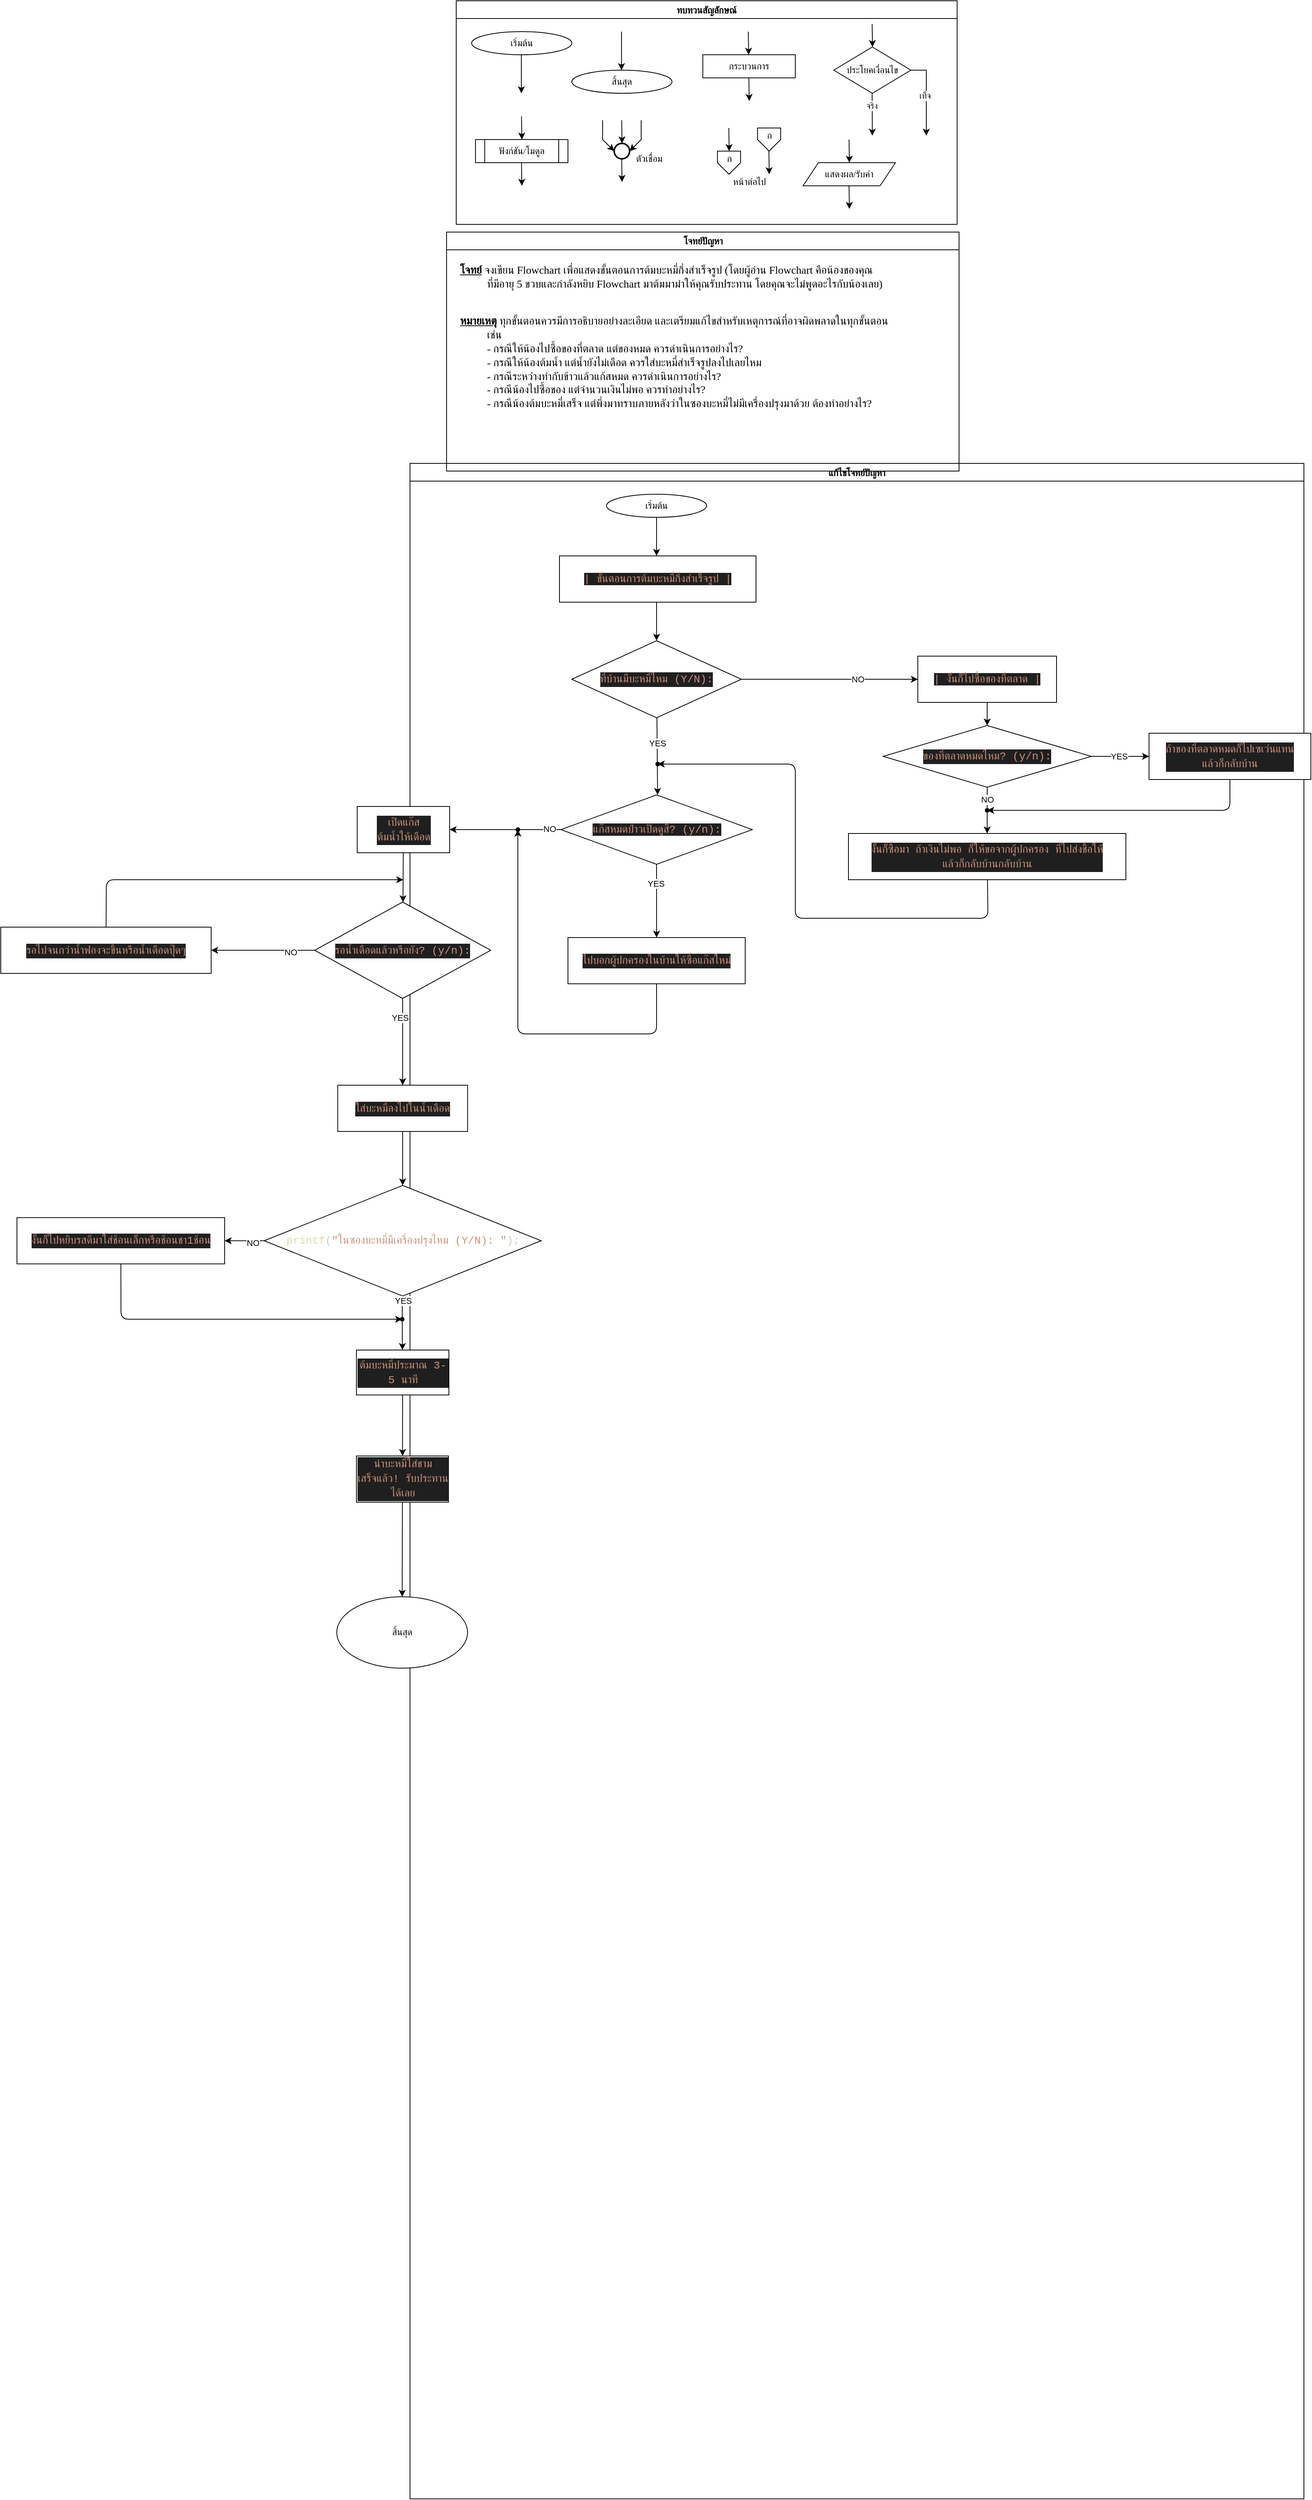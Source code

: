 <mxfile>
    <diagram name="Page-1" id="G9rKye1Th7vHjUczRojg">
        <mxGraphModel dx="3332" dy="1308" grid="1" gridSize="10" guides="1" tooltips="1" connect="1" arrows="1" fold="1" page="1" pageScale="1" pageWidth="850" pageHeight="1100" math="0" shadow="0">
            <root>
                <mxCell id="0"/>
                <mxCell id="1" parent="0"/>
                <mxCell id="rg5Aghk0mV44OCFlNQM7-1" value="ทบทวนสัญลักษณ์" style="swimlane;fontFamily=Sarabun;fontSource=https%3A%2F%2Ffonts.googleapis.com%2Fcss%3Ffamily%3DSarabun;" parent="1" vertex="1">
                    <mxGeometry x="-720" y="20" width="650" height="290" as="geometry"/>
                </mxCell>
                <mxCell id="rg5Aghk0mV44OCFlNQM7-2" value="&lt;font data-font-src=&quot;https://fonts.googleapis.com/css?family=Sarabun&quot; face=&quot;Sarabun&quot;&gt;เริ่มต้น&lt;/font&gt;" style="ellipse;whiteSpace=wrap;html=1;" parent="rg5Aghk0mV44OCFlNQM7-1" vertex="1">
                    <mxGeometry x="20" y="40" width="130" height="30" as="geometry"/>
                </mxCell>
                <mxCell id="rg5Aghk0mV44OCFlNQM7-3" value="" style="endArrow=classic;html=1;rounded=0;" parent="rg5Aghk0mV44OCFlNQM7-1" edge="1">
                    <mxGeometry width="50" height="50" relative="1" as="geometry">
                        <mxPoint x="84.5" y="70" as="sourcePoint"/>
                        <mxPoint x="84.5" y="120" as="targetPoint"/>
                    </mxGeometry>
                </mxCell>
                <mxCell id="rg5Aghk0mV44OCFlNQM7-4" value="&lt;font face=&quot;Sarabun&quot;&gt;สิ้นสุด&lt;/font&gt;" style="ellipse;whiteSpace=wrap;html=1;" parent="rg5Aghk0mV44OCFlNQM7-1" vertex="1">
                    <mxGeometry x="150" y="90" width="130" height="30" as="geometry"/>
                </mxCell>
                <mxCell id="rg5Aghk0mV44OCFlNQM7-5" value="" style="endArrow=classic;html=1;rounded=0;" parent="rg5Aghk0mV44OCFlNQM7-1" edge="1">
                    <mxGeometry width="50" height="50" relative="1" as="geometry">
                        <mxPoint x="214.5" y="40" as="sourcePoint"/>
                        <mxPoint x="214.5" y="90" as="targetPoint"/>
                    </mxGeometry>
                </mxCell>
                <mxCell id="rg5Aghk0mV44OCFlNQM7-6" value="กระบวนการ" style="rounded=0;whiteSpace=wrap;html=1;fontFamily=Sarabun;fontSource=https%3A%2F%2Ffonts.googleapis.com%2Fcss%3Ffamily%3DSarabun;" parent="rg5Aghk0mV44OCFlNQM7-1" vertex="1">
                    <mxGeometry x="320" y="70" width="120" height="30" as="geometry"/>
                </mxCell>
                <mxCell id="rg5Aghk0mV44OCFlNQM7-7" value="" style="endArrow=classic;html=1;rounded=0;" parent="rg5Aghk0mV44OCFlNQM7-1" edge="1">
                    <mxGeometry width="50" height="50" relative="1" as="geometry">
                        <mxPoint x="379" y="40" as="sourcePoint"/>
                        <mxPoint x="379.5" y="70" as="targetPoint"/>
                    </mxGeometry>
                </mxCell>
                <mxCell id="rg5Aghk0mV44OCFlNQM7-8" value="" style="endArrow=classic;html=1;rounded=0;" parent="rg5Aghk0mV44OCFlNQM7-1" edge="1">
                    <mxGeometry width="50" height="50" relative="1" as="geometry">
                        <mxPoint x="379.75" y="100" as="sourcePoint"/>
                        <mxPoint x="380.25" y="130" as="targetPoint"/>
                    </mxGeometry>
                </mxCell>
                <mxCell id="rg5Aghk0mV44OCFlNQM7-9" value="ประโยคเงื่อนไข" style="rhombus;whiteSpace=wrap;html=1;fontFamily=Sarabun;fontSource=https%3A%2F%2Ffonts.googleapis.com%2Fcss%3Ffamily%3DSarabun;" parent="rg5Aghk0mV44OCFlNQM7-1" vertex="1">
                    <mxGeometry x="490" y="60" width="100" height="60" as="geometry"/>
                </mxCell>
                <mxCell id="rg5Aghk0mV44OCFlNQM7-10" value="" style="endArrow=classic;html=1;rounded=0;" parent="rg5Aghk0mV44OCFlNQM7-1" edge="1">
                    <mxGeometry width="50" height="50" relative="1" as="geometry">
                        <mxPoint x="539.71" y="30" as="sourcePoint"/>
                        <mxPoint x="540.21" y="60" as="targetPoint"/>
                    </mxGeometry>
                </mxCell>
                <mxCell id="rg5Aghk0mV44OCFlNQM7-11" value="" style="endArrow=classic;html=1;rounded=0;" parent="rg5Aghk0mV44OCFlNQM7-1" edge="1">
                    <mxGeometry width="50" height="50" relative="1" as="geometry">
                        <mxPoint x="539.71" y="120" as="sourcePoint"/>
                        <mxPoint x="540" y="175" as="targetPoint"/>
                    </mxGeometry>
                </mxCell>
                <mxCell id="rg5Aghk0mV44OCFlNQM7-12" value="จริง" style="edgeLabel;html=1;align=center;verticalAlign=middle;resizable=0;points=[];fontFamily=Sarabun;fontSource=https%3A%2F%2Ffonts.googleapis.com%2Fcss%3Ffamily%3DSarabun;" parent="rg5Aghk0mV44OCFlNQM7-11" vertex="1" connectable="0">
                    <mxGeometry x="-0.414" y="-1" relative="1" as="geometry">
                        <mxPoint as="offset"/>
                    </mxGeometry>
                </mxCell>
                <mxCell id="rg5Aghk0mV44OCFlNQM7-13" value="" style="endArrow=classic;html=1;rounded=0;exitX=1;exitY=0.5;exitDx=0;exitDy=0;" parent="rg5Aghk0mV44OCFlNQM7-1" source="rg5Aghk0mV44OCFlNQM7-9" edge="1">
                    <mxGeometry width="50" height="50" relative="1" as="geometry">
                        <mxPoint x="620" y="95" as="sourcePoint"/>
                        <mxPoint x="610" y="175" as="targetPoint"/>
                        <Array as="points">
                            <mxPoint x="610" y="90"/>
                        </Array>
                    </mxGeometry>
                </mxCell>
                <mxCell id="rg5Aghk0mV44OCFlNQM7-14" value="&lt;font data-font-src=&quot;https://fonts.googleapis.com/css?family=Sarabun&quot; face=&quot;Sarabun&quot;&gt;เท็จ&lt;/font&gt;" style="edgeLabel;html=1;align=center;verticalAlign=middle;resizable=0;points=[];" parent="rg5Aghk0mV44OCFlNQM7-13" vertex="1" connectable="0">
                    <mxGeometry x="-0.002" y="-2" relative="1" as="geometry">
                        <mxPoint as="offset"/>
                    </mxGeometry>
                </mxCell>
                <mxCell id="rg5Aghk0mV44OCFlNQM7-15" value="&lt;font data-font-src=&quot;https://fonts.googleapis.com/css?family=Sarabun&quot; face=&quot;Sarabun&quot;&gt;ฟังก์ชัน/โมดูล&lt;/font&gt;" style="shape=process;whiteSpace=wrap;html=1;backgroundOutline=1;" parent="rg5Aghk0mV44OCFlNQM7-1" vertex="1">
                    <mxGeometry x="25" y="180" width="120" height="30" as="geometry"/>
                </mxCell>
                <mxCell id="rg5Aghk0mV44OCFlNQM7-16" value="" style="endArrow=classic;html=1;rounded=0;" parent="rg5Aghk0mV44OCFlNQM7-1" edge="1">
                    <mxGeometry width="50" height="50" relative="1" as="geometry">
                        <mxPoint x="84.71" y="150" as="sourcePoint"/>
                        <mxPoint x="85.21" y="180" as="targetPoint"/>
                    </mxGeometry>
                </mxCell>
                <mxCell id="rg5Aghk0mV44OCFlNQM7-17" value="" style="endArrow=classic;html=1;rounded=0;" parent="rg5Aghk0mV44OCFlNQM7-1" edge="1">
                    <mxGeometry width="50" height="50" relative="1" as="geometry">
                        <mxPoint x="84.71" y="210" as="sourcePoint"/>
                        <mxPoint x="85.21" y="240" as="targetPoint"/>
                    </mxGeometry>
                </mxCell>
                <mxCell id="rg5Aghk0mV44OCFlNQM7-18" value="" style="strokeWidth=2;html=1;shape=mxgraph.flowchart.start_2;whiteSpace=wrap;" parent="rg5Aghk0mV44OCFlNQM7-1" vertex="1">
                    <mxGeometry x="205" y="185" width="20" height="20" as="geometry"/>
                </mxCell>
                <mxCell id="rg5Aghk0mV44OCFlNQM7-19" value="" style="endArrow=classic;html=1;rounded=0;" parent="rg5Aghk0mV44OCFlNQM7-1" edge="1">
                    <mxGeometry width="50" height="50" relative="1" as="geometry">
                        <mxPoint x="214.71" y="155" as="sourcePoint"/>
                        <mxPoint x="215.21" y="185" as="targetPoint"/>
                    </mxGeometry>
                </mxCell>
                <mxCell id="rg5Aghk0mV44OCFlNQM7-20" value="" style="endArrow=classic;html=1;rounded=0;entryX=0;entryY=0.5;entryDx=0;entryDy=0;entryPerimeter=0;" parent="rg5Aghk0mV44OCFlNQM7-1" target="rg5Aghk0mV44OCFlNQM7-18" edge="1">
                    <mxGeometry width="50" height="50" relative="1" as="geometry">
                        <mxPoint x="190.0" y="155" as="sourcePoint"/>
                        <mxPoint x="190.5" y="185" as="targetPoint"/>
                        <Array as="points">
                            <mxPoint x="190" y="180"/>
                        </Array>
                    </mxGeometry>
                </mxCell>
                <mxCell id="rg5Aghk0mV44OCFlNQM7-21" value="" style="endArrow=classic;html=1;rounded=0;entryX=1;entryY=0.5;entryDx=0;entryDy=0;entryPerimeter=0;" parent="rg5Aghk0mV44OCFlNQM7-1" target="rg5Aghk0mV44OCFlNQM7-18" edge="1">
                    <mxGeometry width="50" height="50" relative="1" as="geometry">
                        <mxPoint x="240.0" y="155" as="sourcePoint"/>
                        <mxPoint x="240.5" y="185" as="targetPoint"/>
                        <Array as="points">
                            <mxPoint x="240" y="180"/>
                        </Array>
                    </mxGeometry>
                </mxCell>
                <mxCell id="rg5Aghk0mV44OCFlNQM7-22" value="" style="endArrow=classic;html=1;rounded=0;" parent="rg5Aghk0mV44OCFlNQM7-1" edge="1">
                    <mxGeometry width="50" height="50" relative="1" as="geometry">
                        <mxPoint x="214.71" y="205" as="sourcePoint"/>
                        <mxPoint x="215.21" y="235" as="targetPoint"/>
                    </mxGeometry>
                </mxCell>
                <mxCell id="rg5Aghk0mV44OCFlNQM7-23" value="&lt;font data-font-src=&quot;https://fonts.googleapis.com/css?family=Sarabun&quot; face=&quot;Sarabun&quot;&gt;ตัวเชื่อม&lt;/font&gt;" style="text;html=1;align=center;verticalAlign=middle;resizable=0;points=[];autosize=1;strokeColor=none;fillColor=none;" parent="rg5Aghk0mV44OCFlNQM7-1" vertex="1">
                    <mxGeometry x="220" y="190" width="60" height="30" as="geometry"/>
                </mxCell>
                <mxCell id="rg5Aghk0mV44OCFlNQM7-24" value="" style="endArrow=classic;html=1;rounded=0;" parent="rg5Aghk0mV44OCFlNQM7-1" edge="1">
                    <mxGeometry width="50" height="50" relative="1" as="geometry">
                        <mxPoint x="353.71" y="165" as="sourcePoint"/>
                        <mxPoint x="354.21" y="195" as="targetPoint"/>
                    </mxGeometry>
                </mxCell>
                <mxCell id="rg5Aghk0mV44OCFlNQM7-25" value="" style="verticalLabelPosition=bottom;verticalAlign=top;html=1;shape=offPageConnector;rounded=0;size=0.5;" parent="rg5Aghk0mV44OCFlNQM7-1" vertex="1">
                    <mxGeometry x="339" y="195" width="30" height="30" as="geometry"/>
                </mxCell>
                <mxCell id="rg5Aghk0mV44OCFlNQM7-26" value="" style="endArrow=classic;html=1;rounded=0;" parent="rg5Aghk0mV44OCFlNQM7-1" edge="1">
                    <mxGeometry width="50" height="50" relative="1" as="geometry">
                        <mxPoint x="405.71" y="195" as="sourcePoint"/>
                        <mxPoint x="406.21" y="225" as="targetPoint"/>
                    </mxGeometry>
                </mxCell>
                <mxCell id="rg5Aghk0mV44OCFlNQM7-27" value="" style="verticalLabelPosition=bottom;verticalAlign=top;html=1;shape=offPageConnector;rounded=0;size=0.5;" parent="rg5Aghk0mV44OCFlNQM7-1" vertex="1">
                    <mxGeometry x="391" y="165" width="30" height="30" as="geometry"/>
                </mxCell>
                <mxCell id="rg5Aghk0mV44OCFlNQM7-28" value="หน้าต่อไป" style="text;html=1;align=center;verticalAlign=middle;resizable=0;points=[];autosize=1;strokeColor=none;fillColor=none;fontFamily=Sarabun;fontSource=https%3A%2F%2Ffonts.googleapis.com%2Fcss%3Ffamily%3DSarabun;" parent="rg5Aghk0mV44OCFlNQM7-1" vertex="1">
                    <mxGeometry x="345" y="220" width="70" height="30" as="geometry"/>
                </mxCell>
                <mxCell id="rg5Aghk0mV44OCFlNQM7-29" value="ก" style="text;html=1;align=center;verticalAlign=middle;resizable=0;points=[];autosize=1;strokeColor=none;fillColor=none;fontFamily=Sarabun;fontSource=https%3A%2F%2Ffonts.googleapis.com%2Fcss%3Ffamily%3DSarabun;" parent="rg5Aghk0mV44OCFlNQM7-1" vertex="1">
                    <mxGeometry x="339" y="190" width="30" height="30" as="geometry"/>
                </mxCell>
                <mxCell id="rg5Aghk0mV44OCFlNQM7-30" value="ก" style="text;html=1;align=center;verticalAlign=middle;resizable=0;points=[];autosize=1;strokeColor=none;fillColor=none;fontFamily=Sarabun;fontSource=https%3A%2F%2Ffonts.googleapis.com%2Fcss%3Ffamily%3DSarabun;" parent="rg5Aghk0mV44OCFlNQM7-1" vertex="1">
                    <mxGeometry x="391" y="160" width="30" height="30" as="geometry"/>
                </mxCell>
                <mxCell id="rg5Aghk0mV44OCFlNQM7-31" value="แสดงผล/รับค่า" style="shape=parallelogram;perimeter=parallelogramPerimeter;whiteSpace=wrap;html=1;fixedSize=1;fontFamily=Sarabun;fontSource=https%3A%2F%2Ffonts.googleapis.com%2Fcss%3Ffamily%3DSarabun;" parent="rg5Aghk0mV44OCFlNQM7-1" vertex="1">
                    <mxGeometry x="450" y="210" width="120" height="30" as="geometry"/>
                </mxCell>
                <mxCell id="rg5Aghk0mV44OCFlNQM7-32" value="" style="endArrow=classic;html=1;rounded=0;" parent="rg5Aghk0mV44OCFlNQM7-1" edge="1">
                    <mxGeometry width="50" height="50" relative="1" as="geometry">
                        <mxPoint x="509.71" y="180" as="sourcePoint"/>
                        <mxPoint x="510.21" y="210" as="targetPoint"/>
                    </mxGeometry>
                </mxCell>
                <mxCell id="rg5Aghk0mV44OCFlNQM7-33" value="" style="endArrow=classic;html=1;rounded=0;" parent="rg5Aghk0mV44OCFlNQM7-1" edge="1">
                    <mxGeometry width="50" height="50" relative="1" as="geometry">
                        <mxPoint x="509.71" y="240" as="sourcePoint"/>
                        <mxPoint x="510.21" y="270" as="targetPoint"/>
                    </mxGeometry>
                </mxCell>
                <mxCell id="rg5Aghk0mV44OCFlNQM7-34" value="แก้ไขโจทย์ปัญหา" style="swimlane;fontFamily=Sarabun;fontSource=https%3A%2F%2Ffonts.googleapis.com%2Fcss%3Ffamily%3DSarabun;" parent="1" vertex="1">
                    <mxGeometry x="-780" y="620" width="1160" height="2640" as="geometry"/>
                </mxCell>
                <mxCell id="fCafOP6Ot9gzVAXPeBFc-34" value="" style="edgeStyle=orthogonalEdgeStyle;rounded=0;orthogonalLoop=1;jettySize=auto;html=1;" parent="rg5Aghk0mV44OCFlNQM7-34" source="rg5Aghk0mV44OCFlNQM7-35" edge="1">
                    <mxGeometry relative="1" as="geometry">
                        <mxPoint x="320" y="120" as="targetPoint"/>
                    </mxGeometry>
                </mxCell>
                <mxCell id="rg5Aghk0mV44OCFlNQM7-35" value="&lt;font data-font-src=&quot;https://fonts.googleapis.com/css?family=Sarabun&quot; face=&quot;Sarabun&quot;&gt;เริ่มต้น&lt;/font&gt;" style="ellipse;whiteSpace=wrap;html=1;" parent="rg5Aghk0mV44OCFlNQM7-34" vertex="1">
                    <mxGeometry x="255" y="40" width="130" height="30" as="geometry"/>
                </mxCell>
                <mxCell id="4" value="" style="edgeStyle=none;html=1;" edge="1" parent="rg5Aghk0mV44OCFlNQM7-34" target="3">
                    <mxGeometry relative="1" as="geometry">
                        <mxPoint x="320" y="180" as="sourcePoint"/>
                    </mxGeometry>
                </mxCell>
                <mxCell id="6" value="" style="edgeStyle=none;html=1;" edge="1" parent="rg5Aghk0mV44OCFlNQM7-34" source="3">
                    <mxGeometry relative="1" as="geometry">
                        <mxPoint x="321.324" y="430" as="targetPoint"/>
                    </mxGeometry>
                </mxCell>
                <mxCell id="7" value="YES" style="edgeLabel;html=1;align=center;verticalAlign=middle;resizable=0;points=[];" vertex="1" connectable="0" parent="6">
                    <mxGeometry x="-0.341" relative="1" as="geometry">
                        <mxPoint as="offset"/>
                    </mxGeometry>
                </mxCell>
                <mxCell id="9" value="" style="edgeStyle=none;html=1;entryX=0;entryY=0.5;entryDx=0;entryDy=0;" edge="1" parent="rg5Aghk0mV44OCFlNQM7-34" source="3" target="13">
                    <mxGeometry relative="1" as="geometry">
                        <mxPoint x="570" y="280" as="targetPoint"/>
                    </mxGeometry>
                </mxCell>
                <mxCell id="10" value="NO" style="edgeLabel;html=1;align=center;verticalAlign=middle;resizable=0;points=[];" vertex="1" connectable="0" parent="9">
                    <mxGeometry x="-0.46" relative="1" as="geometry">
                        <mxPoint x="89" as="offset"/>
                    </mxGeometry>
                </mxCell>
                <mxCell id="3" value="&lt;div style=&quot;color: rgb(204, 204, 204); background-color: rgb(31, 31, 31); font-family: Consolas, &amp;quot;Courier New&amp;quot;, monospace; font-size: 14px; line-height: 19px;&quot;&gt;&lt;span style=&quot;color: #ce9178;&quot;&gt;ที่บ้านมีบะหมี่ไหม (Y/N):&lt;/span&gt;&lt;/div&gt;" style="rhombus;whiteSpace=wrap;html=1;" vertex="1" parent="rg5Aghk0mV44OCFlNQM7-34">
                    <mxGeometry x="210" y="230" width="220" height="100" as="geometry"/>
                </mxCell>
                <mxCell id="11" value="&lt;span style=&quot;color: rgb(206, 145, 120); font-family: Consolas, &amp;quot;Courier New&amp;quot;, monospace; font-size: 14px; background-color: rgb(31, 31, 31);&quot;&gt;| ขั้นตอนการต้มบะหมี่กึ่งสำเร็จรูป |&lt;/span&gt;" style="whiteSpace=wrap;html=1;" vertex="1" parent="rg5Aghk0mV44OCFlNQM7-34">
                    <mxGeometry x="194" y="120" width="255" height="60" as="geometry"/>
                </mxCell>
                <mxCell id="18" value="" style="edgeStyle=none;html=1;" edge="1" parent="rg5Aghk0mV44OCFlNQM7-34" source="13" target="17">
                    <mxGeometry relative="1" as="geometry"/>
                </mxCell>
                <mxCell id="13" value="&lt;span style=&quot;color: rgb(206, 145, 120); font-family: Consolas, &amp;quot;Courier New&amp;quot;, monospace; font-size: 14px; background-color: rgb(31, 31, 31);&quot;&gt;| งั้นก็ไปซื้อของที่ตลาด |&lt;/span&gt;" style="whiteSpace=wrap;html=1;" vertex="1" parent="rg5Aghk0mV44OCFlNQM7-34">
                    <mxGeometry x="659" y="250" width="180" height="60" as="geometry"/>
                </mxCell>
                <mxCell id="26" value="" style="edgeStyle=none;html=1;" edge="1" parent="rg5Aghk0mV44OCFlNQM7-34" source="15" target="25">
                    <mxGeometry relative="1" as="geometry"/>
                </mxCell>
                <mxCell id="27" value="YES" style="edgeLabel;html=1;align=center;verticalAlign=middle;resizable=0;points=[];" vertex="1" connectable="0" parent="26">
                    <mxGeometry x="-0.478" y="-1" relative="1" as="geometry">
                        <mxPoint as="offset"/>
                    </mxGeometry>
                </mxCell>
                <mxCell id="29" value="" style="edgeStyle=none;html=1;startArrow=none;" edge="1" parent="rg5Aghk0mV44OCFlNQM7-34" source="59" target="28">
                    <mxGeometry relative="1" as="geometry"/>
                </mxCell>
                <mxCell id="15" value="&lt;span style=&quot;color: rgb(206, 145, 120); font-family: Consolas, &amp;quot;Courier New&amp;quot;, monospace; font-size: 14px; background-color: rgb(31, 31, 31);&quot;&gt;แก๊สหมดป่าวเปิดดูสิ๊? (y/n):&lt;/span&gt;" style="rhombus;whiteSpace=wrap;html=1;" vertex="1" parent="rg5Aghk0mV44OCFlNQM7-34">
                    <mxGeometry x="195.75" y="430" width="248.5" height="90" as="geometry"/>
                </mxCell>
                <mxCell id="20" value="" style="edgeStyle=none;html=1;" edge="1" parent="rg5Aghk0mV44OCFlNQM7-34" source="17" target="19">
                    <mxGeometry relative="1" as="geometry"/>
                </mxCell>
                <mxCell id="21" value="NO" style="edgeLabel;html=1;align=center;verticalAlign=middle;resizable=0;points=[];" vertex="1" connectable="0" parent="20">
                    <mxGeometry x="-0.484" relative="1" as="geometry">
                        <mxPoint as="offset"/>
                    </mxGeometry>
                </mxCell>
                <mxCell id="23" value="" style="edgeStyle=none;html=1;" edge="1" parent="rg5Aghk0mV44OCFlNQM7-34" source="17" target="22">
                    <mxGeometry relative="1" as="geometry"/>
                </mxCell>
                <mxCell id="24" value="YES" style="edgeLabel;html=1;align=center;verticalAlign=middle;resizable=0;points=[];" vertex="1" connectable="0" parent="23">
                    <mxGeometry x="-0.591" y="2" relative="1" as="geometry">
                        <mxPoint x="20" y="2" as="offset"/>
                    </mxGeometry>
                </mxCell>
                <mxCell id="17" value="&lt;div style=&quot;color: rgb(204, 204, 204); background-color: rgb(31, 31, 31); font-family: Consolas, &amp;quot;Courier New&amp;quot;, monospace; font-size: 14px; line-height: 19px;&quot;&gt;&lt;span style=&quot;color: #ce9178;&quot;&gt;ของที่ตลาดหมดไหม? (y/n):&lt;/span&gt;&lt;/div&gt;" style="rhombus;whiteSpace=wrap;html=1;" vertex="1" parent="rg5Aghk0mV44OCFlNQM7-34">
                    <mxGeometry x="614" y="340" width="270" height="80" as="geometry"/>
                </mxCell>
                <mxCell id="58" value="" style="edgeStyle=none;html=1;" edge="1" parent="rg5Aghk0mV44OCFlNQM7-34" source="19" target="57">
                    <mxGeometry relative="1" as="geometry">
                        <Array as="points">
                            <mxPoint x="750" y="590"/>
                            <mxPoint x="500" y="590"/>
                            <mxPoint x="500" y="390"/>
                            <mxPoint x="450" y="390"/>
                        </Array>
                    </mxGeometry>
                </mxCell>
                <mxCell id="19" value="&lt;div style=&quot;color: rgb(204, 204, 204); background-color: rgb(31, 31, 31); font-family: Consolas, &amp;quot;Courier New&amp;quot;, monospace; font-size: 14px; line-height: 19px;&quot;&gt;&lt;span style=&quot;color: #ce9178;&quot;&gt;งั้นก็ซื้อมา ถ้าเงินไม่พอ ก็ให้ขอจากผู้ปกครอง ที่ไปส่งชื้อให้&lt;/span&gt;&lt;/div&gt;&lt;div style=&quot;color: rgb(204, 204, 204); background-color: rgb(31, 31, 31); font-family: Consolas, &amp;quot;Courier New&amp;quot;, monospace; font-size: 14px; line-height: 19px;&quot;&gt;&lt;div style=&quot;line-height: 19px;&quot;&gt;&lt;span style=&quot;color: #ce9178;&quot;&gt;แล้วก็กลับบ้านกลับบ้าน&lt;/span&gt;&lt;/div&gt;&lt;/div&gt;" style="whiteSpace=wrap;html=1;" vertex="1" parent="rg5Aghk0mV44OCFlNQM7-34">
                    <mxGeometry x="569" y="480" width="360" height="60" as="geometry"/>
                </mxCell>
                <mxCell id="56" value="" style="edgeStyle=none;html=1;" edge="1" parent="rg5Aghk0mV44OCFlNQM7-34" source="22" target="55">
                    <mxGeometry relative="1" as="geometry">
                        <Array as="points">
                            <mxPoint x="1064" y="450"/>
                        </Array>
                    </mxGeometry>
                </mxCell>
                <mxCell id="22" value="&lt;div style=&quot;color: rgb(204, 204, 204); background-color: rgb(31, 31, 31); font-family: Consolas, &amp;quot;Courier New&amp;quot;, monospace; font-size: 14px; line-height: 19px;&quot;&gt;&lt;span style=&quot;color: #ce9178;&quot;&gt;ถ้าของที่ตลาดหมดก็ไปเซเว่นแทน&lt;/span&gt;&lt;/div&gt;&lt;div style=&quot;color: rgb(204, 204, 204); background-color: rgb(31, 31, 31); font-family: Consolas, &amp;quot;Courier New&amp;quot;, monospace; font-size: 14px; line-height: 19px;&quot;&gt;&lt;div style=&quot;line-height: 19px;&quot;&gt;&lt;span style=&quot;color: #ce9178;&quot;&gt;แล้วก็กลับบ้าน&lt;/span&gt;&lt;/div&gt;&lt;/div&gt;" style="whiteSpace=wrap;html=1;" vertex="1" parent="rg5Aghk0mV44OCFlNQM7-34">
                    <mxGeometry x="959" y="350" width="210" height="60" as="geometry"/>
                </mxCell>
                <mxCell id="60" value="" style="edgeStyle=none;html=1;" edge="1" parent="rg5Aghk0mV44OCFlNQM7-34" source="25" target="59">
                    <mxGeometry relative="1" as="geometry">
                        <Array as="points">
                            <mxPoint x="320" y="740"/>
                            <mxPoint x="140" y="740"/>
                            <mxPoint x="140" y="580"/>
                        </Array>
                    </mxGeometry>
                </mxCell>
                <mxCell id="25" value="&lt;div style=&quot;color: rgb(204, 204, 204); background-color: rgb(31, 31, 31); font-family: Consolas, &amp;quot;Courier New&amp;quot;, monospace; font-size: 14px; line-height: 19px;&quot;&gt;&lt;span style=&quot;color: #ce9178;&quot;&gt;ไปบอกผู้ปกครองในบ้านให้ซื้อแก๊สใหม่&lt;/span&gt;&lt;/div&gt;" style="whiteSpace=wrap;html=1;" vertex="1" parent="rg5Aghk0mV44OCFlNQM7-34">
                    <mxGeometry x="205" y="615" width="230" height="60" as="geometry"/>
                </mxCell>
                <mxCell id="31" value="" style="edgeStyle=none;html=1;" edge="1" parent="rg5Aghk0mV44OCFlNQM7-34" source="28" target="30">
                    <mxGeometry relative="1" as="geometry"/>
                </mxCell>
                <mxCell id="28" value="&lt;div style=&quot;color: rgb(204, 204, 204); background-color: rgb(31, 31, 31); font-family: Consolas, &amp;quot;Courier New&amp;quot;, monospace; font-size: 14px; line-height: 19px;&quot;&gt;&lt;span style=&quot;color: #ce9178;&quot;&gt;เปิดแก๊ส&lt;/span&gt;&lt;/div&gt;&lt;div style=&quot;color: rgb(204, 204, 204); background-color: rgb(31, 31, 31); font-family: Consolas, &amp;quot;Courier New&amp;quot;, monospace; font-size: 14px; line-height: 19px;&quot;&gt;&lt;div style=&quot;line-height: 19px;&quot;&gt;&lt;span style=&quot;color: #ce9178;&quot;&gt;ต้มน้ำให้เดือด&lt;/span&gt;&lt;/div&gt;&lt;/div&gt;" style="whiteSpace=wrap;html=1;" vertex="1" parent="rg5Aghk0mV44OCFlNQM7-34">
                    <mxGeometry x="-68.5" y="445" width="120" height="60" as="geometry"/>
                </mxCell>
                <mxCell id="36" value="" style="edgeStyle=none;html=1;" edge="1" parent="rg5Aghk0mV44OCFlNQM7-34" source="30" target="35">
                    <mxGeometry relative="1" as="geometry"/>
                </mxCell>
                <mxCell id="37" value="YES" style="edgeLabel;html=1;align=center;verticalAlign=middle;resizable=0;points=[];" vertex="1" connectable="0" parent="36">
                    <mxGeometry x="-0.565" y="-4" relative="1" as="geometry">
                        <mxPoint as="offset"/>
                    </mxGeometry>
                </mxCell>
                <mxCell id="30" value="&lt;div style=&quot;color: rgb(204, 204, 204); background-color: rgb(31, 31, 31); font-family: Consolas, &amp;quot;Courier New&amp;quot;, monospace; font-size: 14px; line-height: 19px;&quot;&gt;&lt;span style=&quot;color: #ce9178;&quot;&gt;รอน้ำเดือดแล้วหรือยัง? (y/n):&lt;/span&gt;&lt;/div&gt;" style="rhombus;whiteSpace=wrap;html=1;" vertex="1" parent="rg5Aghk0mV44OCFlNQM7-34">
                    <mxGeometry x="-123.75" y="569" width="228.5" height="125" as="geometry"/>
                </mxCell>
                <mxCell id="35" value="&lt;div style=&quot;color: rgb(204, 204, 204); background-color: rgb(31, 31, 31); font-family: Consolas, &amp;quot;Courier New&amp;quot;, monospace; font-size: 14px; line-height: 19px;&quot;&gt;&lt;span style=&quot;color: #ce9178;&quot;&gt;ใส่บะหมี่ลงไปในน้ำเดือด&lt;/span&gt;&lt;/div&gt;" style="whiteSpace=wrap;html=1;" vertex="1" parent="rg5Aghk0mV44OCFlNQM7-34">
                    <mxGeometry x="-93.75" y="806.5" width="168.5" height="60" as="geometry"/>
                </mxCell>
                <mxCell id="46" value="&lt;div style=&quot;color: rgb(204, 204, 204); background-color: rgb(31, 31, 31); font-family: Consolas, &amp;quot;Courier New&amp;quot;, monospace; font-size: 14px; line-height: 19px;&quot;&gt;&lt;span style=&quot;color: #ce9178;&quot;&gt;นำบะหมี่ใส่ชาม&lt;/span&gt;&lt;/div&gt;&lt;div style=&quot;color: rgb(204, 204, 204); background-color: rgb(31, 31, 31); font-family: Consolas, &amp;quot;Courier New&amp;quot;, monospace; font-size: 14px; line-height: 19px;&quot;&gt;&lt;div style=&quot;line-height: 19px;&quot;&gt;&lt;span style=&quot;color: #ce9178;&quot;&gt;เสร็จแล้ว! รับประทานได้เลย&lt;/span&gt;&lt;/div&gt;&lt;/div&gt;" style="whiteSpace=wrap;html=1;" vertex="1" parent="rg5Aghk0mV44OCFlNQM7-34">
                    <mxGeometry x="-69.5" y="1287.38" width="119.5" height="60" as="geometry"/>
                </mxCell>
                <mxCell id="48" value="สิ้นสุด" style="ellipse;whiteSpace=wrap;html=1;" vertex="1" parent="rg5Aghk0mV44OCFlNQM7-34">
                    <mxGeometry x="-95" y="1470" width="169.75" height="92.62" as="geometry"/>
                </mxCell>
                <mxCell id="49" value="" style="edgeStyle=none;html=1;" edge="1" parent="rg5Aghk0mV44OCFlNQM7-34" source="46" target="48">
                    <mxGeometry relative="1" as="geometry"/>
                </mxCell>
                <mxCell id="55" value="" style="shape=waypoint;sketch=0;size=6;pointerEvents=1;points=[];fillColor=default;resizable=0;rotatable=0;perimeter=centerPerimeter;snapToPoint=1;" vertex="1" parent="rg5Aghk0mV44OCFlNQM7-34">
                    <mxGeometry x="739" y="440" width="20" height="20" as="geometry"/>
                </mxCell>
                <mxCell id="57" value="" style="shape=waypoint;sketch=0;size=6;pointerEvents=1;points=[];fillColor=default;resizable=0;rotatable=0;perimeter=centerPerimeter;snapToPoint=1;" vertex="1" parent="rg5Aghk0mV44OCFlNQM7-34">
                    <mxGeometry x="311.5" y="380" width="20" height="20" as="geometry"/>
                </mxCell>
                <mxCell id="61" value="" style="edgeStyle=none;html=1;endArrow=none;" edge="1" parent="rg5Aghk0mV44OCFlNQM7-34" source="15" target="59">
                    <mxGeometry relative="1" as="geometry">
                        <mxPoint x="-584.25" y="1095" as="sourcePoint"/>
                        <mxPoint x="-728.5" y="1095" as="targetPoint"/>
                    </mxGeometry>
                </mxCell>
                <mxCell id="64" value="NO" style="edgeLabel;html=1;align=center;verticalAlign=middle;resizable=0;points=[];" vertex="1" connectable="0" parent="61">
                    <mxGeometry x="-0.464" y="-1" relative="1" as="geometry">
                        <mxPoint as="offset"/>
                    </mxGeometry>
                </mxCell>
                <mxCell id="59" value="" style="shape=waypoint;sketch=0;size=6;pointerEvents=1;points=[];fillColor=default;resizable=0;rotatable=0;perimeter=centerPerimeter;snapToPoint=1;" vertex="1" parent="rg5Aghk0mV44OCFlNQM7-34">
                    <mxGeometry x="130" y="465" width="20" height="20" as="geometry"/>
                </mxCell>
                <mxCell id="rg5Aghk0mV44OCFlNQM7-37" value="&lt;font data-font-src=&quot;https://fonts.googleapis.com/css?family=Sarabun&quot; face=&quot;Sarabun&quot;&gt;โจทย์ปัญหา&lt;/font&gt;" style="swimlane;whiteSpace=wrap;html=1;" parent="1" vertex="1">
                    <mxGeometry x="-732.5" y="320" width="665" height="310" as="geometry"/>
                </mxCell>
                <mxCell id="rg5Aghk0mV44OCFlNQM7-38" value="&lt;p style=&quot;line-height: 120%;&quot;&gt;&lt;font data-font-src=&quot;https://fonts.googleapis.com/css?family=Sarabun&quot; face=&quot;Sarabun&quot; style=&quot;font-size: 14px;&quot;&gt;&lt;b&gt;&lt;u&gt;โจทย์&lt;/u&gt;&lt;/b&gt; จงเขียน Flowchart เพื่อแสดงขั้นตอนการต้มบะหมี่กึ่งสำเร็จรูป (โดยผู้อ่าน Flowchart คือน้องของคุณ&lt;br&gt;&amp;nbsp; &amp;nbsp; &amp;nbsp; &amp;nbsp; &amp;nbsp; ที่มีอายุ 5 ขวบและกำลังหยิบ Flowchart มาต้มมาม่าให้คุณรับประทาน โดยคุณจะไม่พูดอะไรกับน้องเลย)&lt;br&gt;&lt;/font&gt;&lt;br&gt;&lt;/p&gt;&lt;p style=&quot;line-height: 120%;&quot;&gt;&lt;font face=&quot;Sarabun&quot;&gt;&lt;b&gt;&lt;u&gt;หมายเหตุ&lt;/u&gt;&lt;/b&gt; ทุกขั้นตอนควรมีการอธิบายอย่างละเอียด และเตรียมแก้ไขสำหรับเหตุการณ์ที่อาจผิดพลาดในทุกขั้นตอน&lt;br&gt;&amp;nbsp; &amp;nbsp; &amp;nbsp; &amp;nbsp; &amp;nbsp; เช่น&lt;br&gt;&amp;nbsp; &amp;nbsp; &amp;nbsp; &amp;nbsp; &amp;nbsp; - กรณีให้น้องไปซื้อของที่ตลาด แต่ของหมด ควรดำเนินการอย่างไร?&lt;br&gt;&amp;nbsp; &amp;nbsp; &amp;nbsp; &amp;nbsp; &amp;nbsp; - กรณีให้น้องต้มน้ำ แต่น้ำยังไม่เดือด ควรใส่บะหมี่สำเร็จรูปลงไปเลยไหม&lt;br&gt;&amp;nbsp; &amp;nbsp; &amp;nbsp; &amp;nbsp; &amp;nbsp; - กรณีระหว่างทำกับข้าวแล้วแก้สหมด ควรดำเนินการอย่างไร?&lt;br&gt;&amp;nbsp; &amp;nbsp; &amp;nbsp; &amp;nbsp; &amp;nbsp; - กรณีน้องไปซื้อของ แต่จำนวนเงินไม่พอ ควรทำอย่างไร?&lt;br&gt;&amp;nbsp; &amp;nbsp; &amp;nbsp; &amp;nbsp; &amp;nbsp; - กรณีน้องต้มบะหมี่เสร็จ แต่พึ่งมาทราบภายหลังว่าในซองบะหมี่ไม่มีเครื่องปรุงมาด้วย ต้องทำอย่างไร?&lt;/font&gt;&lt;/p&gt;" style="text;html=1;align=left;verticalAlign=top;resizable=0;points=[];autosize=1;strokeColor=none;fillColor=none;fontSize=14;" parent="rg5Aghk0mV44OCFlNQM7-37" vertex="1">
                    <mxGeometry x="15" y="20" width="650" height="240" as="geometry"/>
                </mxCell>
                <mxCell id="39" value="" style="edgeStyle=none;html=1;" edge="1" parent="1" source="32">
                    <mxGeometry relative="1" as="geometry">
                        <mxPoint x="-788.667" y="1160" as="targetPoint"/>
                        <Array as="points">
                            <mxPoint x="-1174" y="1160"/>
                        </Array>
                    </mxGeometry>
                </mxCell>
                <mxCell id="32" value="&lt;div style=&quot;color: rgb(204, 204, 204); background-color: rgb(31, 31, 31); font-family: Consolas, &amp;quot;Courier New&amp;quot;, monospace; font-size: 14px; line-height: 19px;&quot;&gt;&lt;span style=&quot;color: #ce9178;&quot;&gt;รอไปจนกว่าน้ำฟองจะขึ้นหรือน้ำเดือดปุ๊ดๆ&lt;/span&gt;&lt;/div&gt;" style="whiteSpace=wrap;html=1;" vertex="1" parent="1">
                    <mxGeometry x="-1311" y="1221.5" width="273" height="60" as="geometry"/>
                </mxCell>
                <mxCell id="33" value="" style="edgeStyle=none;html=1;" edge="1" parent="1" source="30" target="32">
                    <mxGeometry relative="1" as="geometry"/>
                </mxCell>
                <mxCell id="34" value="NO" style="edgeLabel;html=1;align=center;verticalAlign=middle;resizable=0;points=[];" vertex="1" connectable="0" parent="33">
                    <mxGeometry x="-0.529" y="2" relative="1" as="geometry">
                        <mxPoint as="offset"/>
                    </mxGeometry>
                </mxCell>
                <mxCell id="43" value="" style="edgeStyle=none;html=1;" edge="1" parent="1" source="40" target="42">
                    <mxGeometry relative="1" as="geometry"/>
                </mxCell>
                <mxCell id="63" value="NO" style="edgeLabel;html=1;align=center;verticalAlign=middle;resizable=0;points=[];" vertex="1" connectable="0" parent="43">
                    <mxGeometry x="-0.399" y="2" relative="1" as="geometry">
                        <mxPoint as="offset"/>
                    </mxGeometry>
                </mxCell>
                <mxCell id="51" value="" style="edgeStyle=none;html=1;startArrow=none;" edge="1" parent="1" source="52" target="44">
                    <mxGeometry relative="1" as="geometry"/>
                </mxCell>
                <mxCell id="40" value="&lt;div style=&quot;color: rgb(204, 204, 204); font-family: Consolas, &amp;quot;Courier New&amp;quot;, monospace; font-size: 14px; line-height: 19px;&quot;&gt;&lt;span style=&quot;color: rgb(220, 220, 170);&quot;&gt;printf&lt;/span&gt;(&lt;span style=&quot;color: rgb(206, 145, 120);&quot;&gt;&quot;ในซองบะหมี่มีเครื่องปรุงไหม (Y/N): &quot;&lt;/span&gt;);&lt;/div&gt;" style="rhombus;whiteSpace=wrap;html=1;" vertex="1" parent="1">
                    <mxGeometry x="-969.25" y="1556.5" width="359.5" height="143.5" as="geometry"/>
                </mxCell>
                <mxCell id="41" value="" style="edgeStyle=none;html=1;" edge="1" parent="1" source="35" target="40">
                    <mxGeometry relative="1" as="geometry"/>
                </mxCell>
                <mxCell id="53" value="" style="edgeStyle=none;html=1;" edge="1" parent="1" source="42" target="52">
                    <mxGeometry relative="1" as="geometry">
                        <Array as="points">
                            <mxPoint x="-1155" y="1730"/>
                        </Array>
                    </mxGeometry>
                </mxCell>
                <mxCell id="42" value="&lt;div style=&quot;color: rgb(204, 204, 204); background-color: rgb(31, 31, 31); font-family: Consolas, &amp;quot;Courier New&amp;quot;, monospace; font-size: 14px; line-height: 19px;&quot;&gt;&lt;span style=&quot;color: #ce9178;&quot;&gt;งั้นก็ไปหยิบรสดีมาใส่ช้อนเล็กหรือช้อนชา1ช้อน&lt;/span&gt;&lt;/div&gt;" style="whiteSpace=wrap;html=1;" vertex="1" parent="1">
                    <mxGeometry x="-1290" y="1598.25" width="269.5" height="60" as="geometry"/>
                </mxCell>
                <mxCell id="47" value="" style="edgeStyle=none;html=1;" edge="1" parent="1" source="44" target="46">
                    <mxGeometry relative="1" as="geometry"/>
                </mxCell>
                <mxCell id="44" value="&lt;div style=&quot;color: rgb(204, 204, 204); background-color: rgb(31, 31, 31); font-family: Consolas, &amp;quot;Courier New&amp;quot;, monospace; font-size: 14px; line-height: 19px;&quot;&gt;&lt;span style=&quot;color: #ce9178;&quot;&gt;ต้มบะหมี่ประมาณ 3-5 นาที&lt;/span&gt;&lt;/div&gt;" style="whiteSpace=wrap;html=1;" vertex="1" parent="1">
                    <mxGeometry x="-849.5" y="1770" width="120" height="58.25" as="geometry"/>
                </mxCell>
                <mxCell id="54" value="" style="edgeStyle=none;html=1;endArrow=none;" edge="1" parent="1" source="40" target="52">
                    <mxGeometry relative="1" as="geometry">
                        <mxPoint x="-789.5" y="1700" as="sourcePoint"/>
                        <mxPoint x="-789.5" y="1770" as="targetPoint"/>
                    </mxGeometry>
                </mxCell>
                <mxCell id="62" value="YES" style="edgeLabel;html=1;align=center;verticalAlign=middle;resizable=0;points=[];" vertex="1" connectable="0" parent="54">
                    <mxGeometry x="-0.607" y="1" relative="1" as="geometry">
                        <mxPoint as="offset"/>
                    </mxGeometry>
                </mxCell>
                <mxCell id="52" value="" style="shape=waypoint;sketch=0;size=6;pointerEvents=1;points=[];fillColor=default;resizable=0;rotatable=0;perimeter=centerPerimeter;snapToPoint=1;" vertex="1" parent="1">
                    <mxGeometry x="-800.12" y="1720" width="20" height="20" as="geometry"/>
                </mxCell>
            </root>
        </mxGraphModel>
    </diagram>
</mxfile>